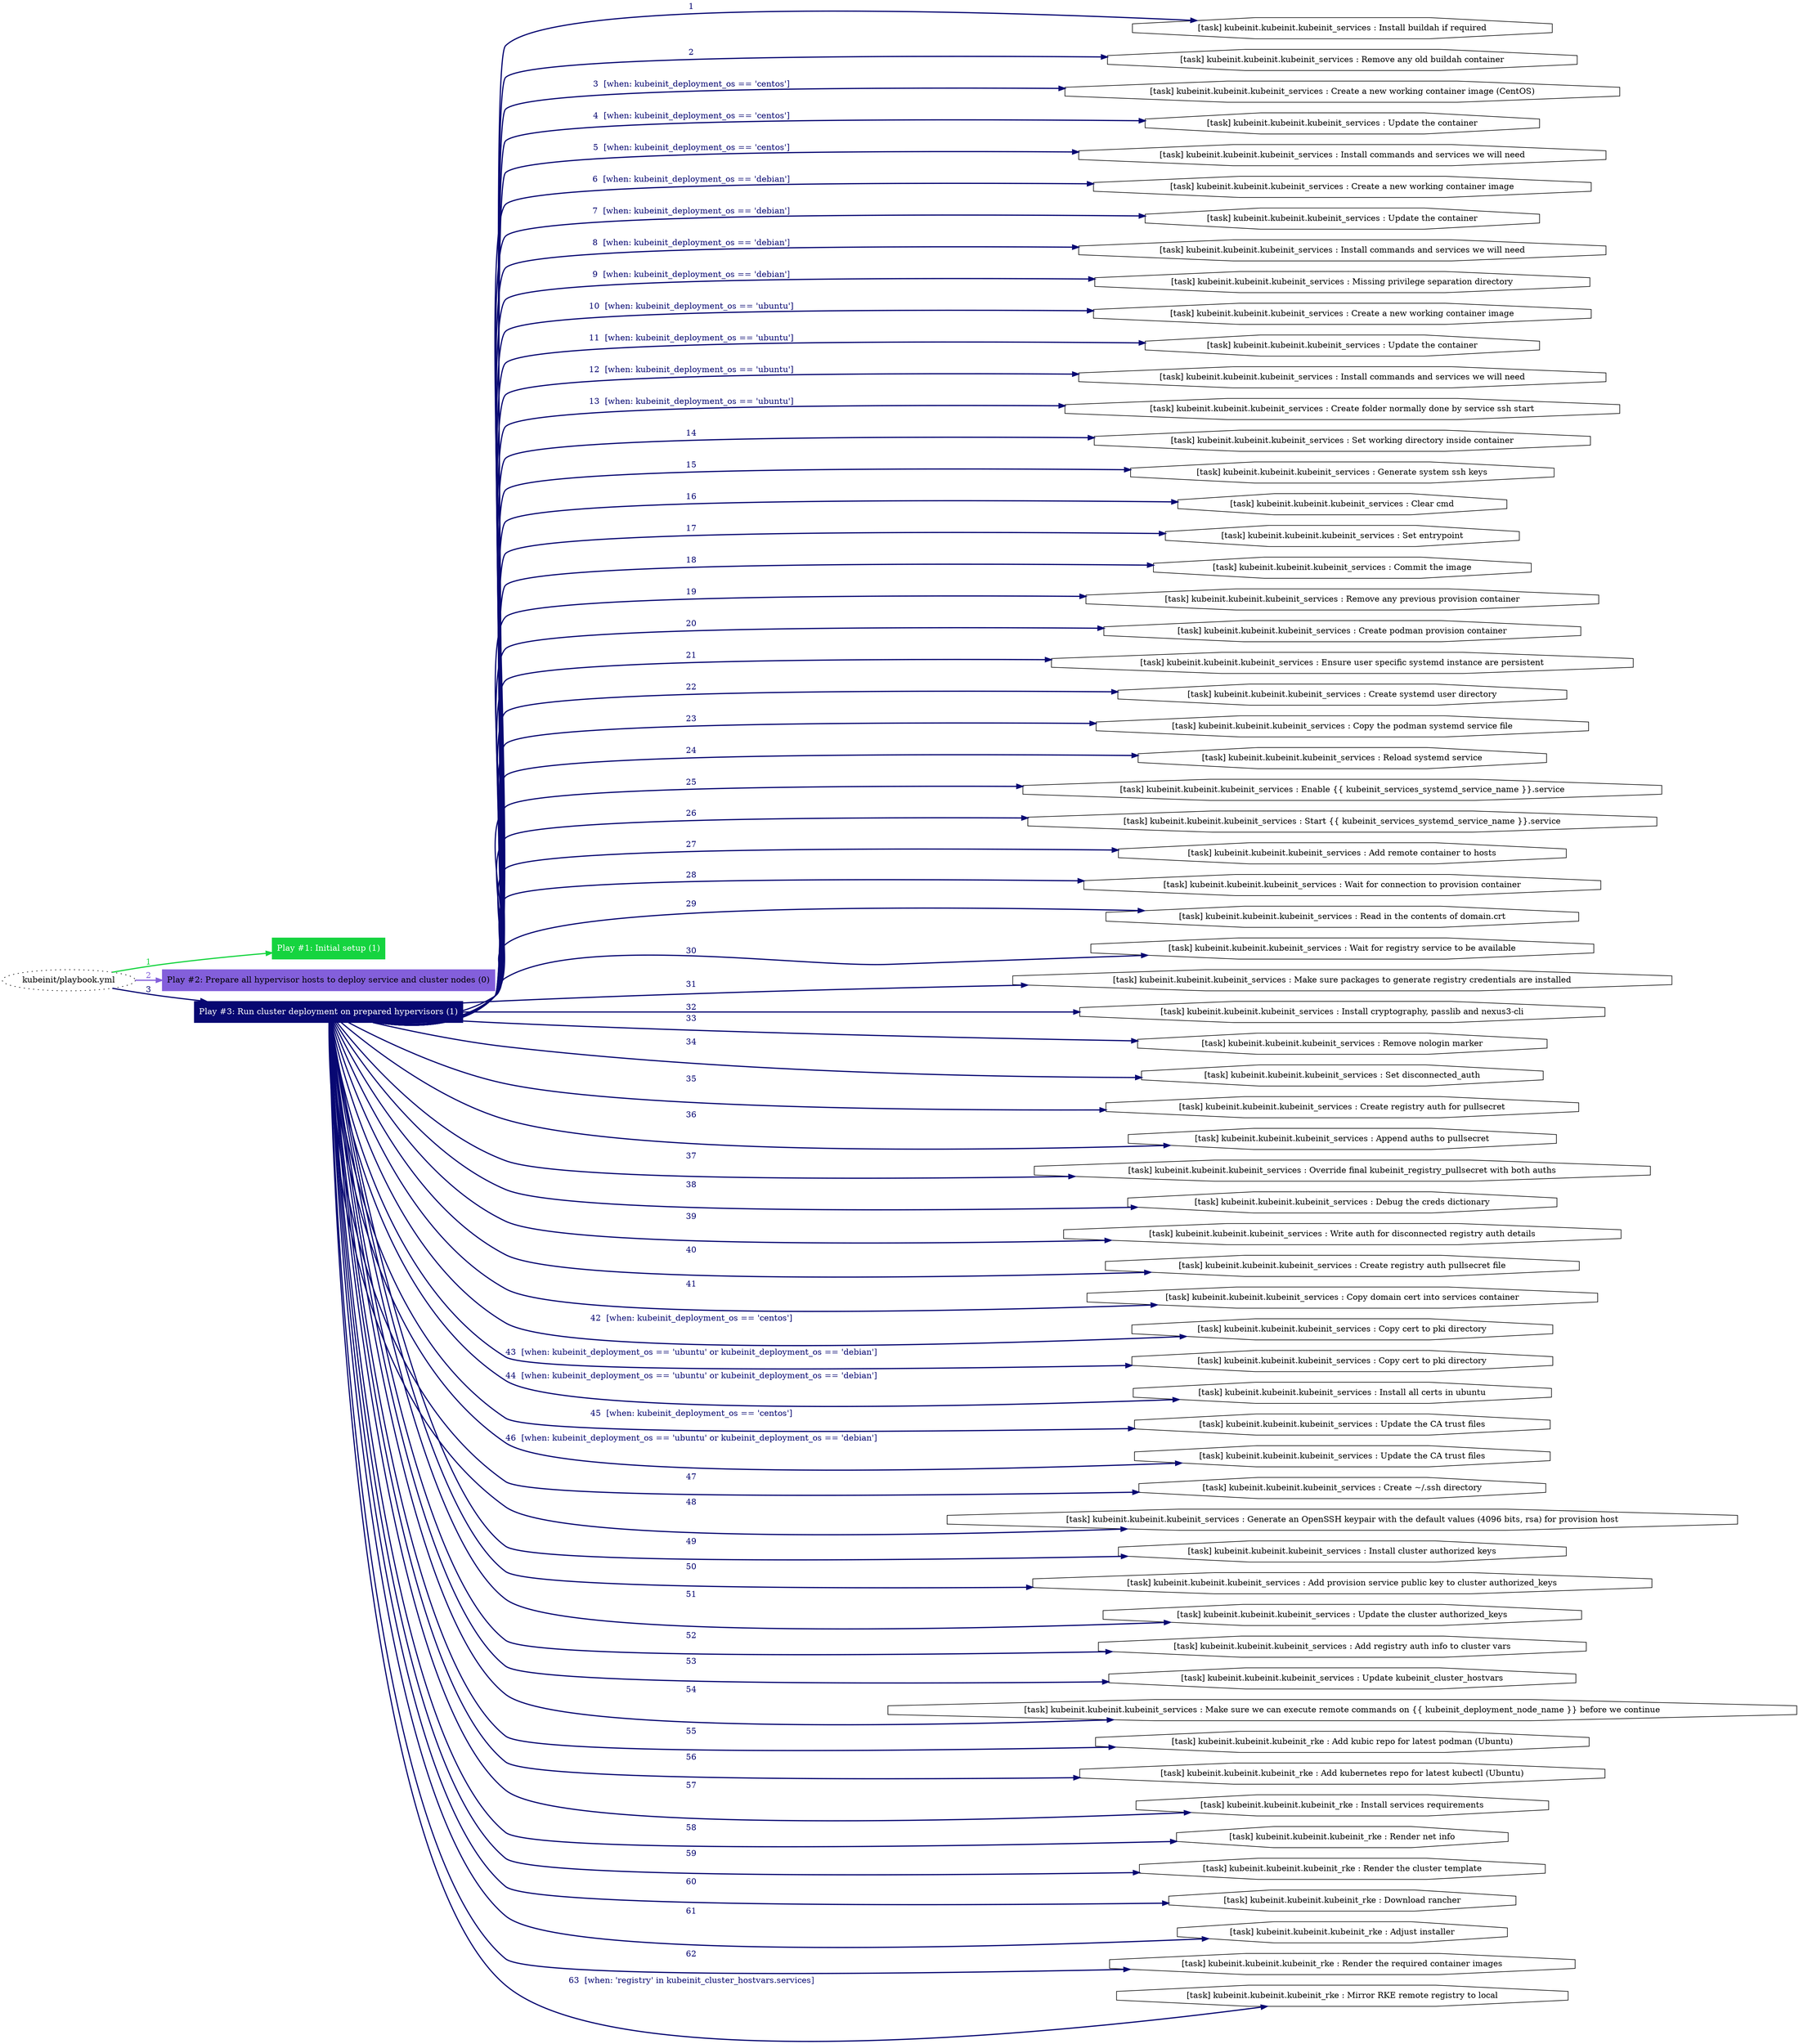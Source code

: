 digraph "kubeinit/playbook.yml "{
	graph [concentrate=true ordering=in rankdir=LR ratio=fill]
	edge [esep=5 sep=10]
	"kubeinit/playbook.yml" [id=root_node style=dotted]
	subgraph "Play #1: Initial setup (1) "{
		"Play #1: Initial setup (1)" [color="#15d43f" fontcolor="#ffffff" id="play_79447642-399a-4890-a75d-fa9304ae1648" shape=box style=filled tooltip=localhost]
		"kubeinit/playbook.yml" -> "Play #1: Initial setup (1)" [label=1 color="#15d43f" fontcolor="#15d43f" id="edge_146f8512-50c0-4b0a-b154-b2a50e8eebb8" style=bold]
	}
	subgraph "Play #2: Prepare all hypervisor hosts to deploy service and cluster nodes (0) "{
		"Play #2: Prepare all hypervisor hosts to deploy service and cluster nodes (0)" [color="#835fdb" fontcolor="#000000" id="play_38e63a24-681c-4ac7-9487-3fd1e7ae4162" shape=box style=filled tooltip=""]
		"kubeinit/playbook.yml" -> "Play #2: Prepare all hypervisor hosts to deploy service and cluster nodes (0)" [label=2 color="#835fdb" fontcolor="#835fdb" id="edge_a621c863-d208-483c-9e41-b33fc826e568" style=bold]
	}
	subgraph "Play #3: Run cluster deployment on prepared hypervisors (1) "{
		"Play #3: Run cluster deployment on prepared hypervisors (1)" [color="#080872" fontcolor="#ffffff" id="play_18d08351-f565-44dd-9667-a4487baf4664" shape=box style=filled tooltip=localhost]
		"kubeinit/playbook.yml" -> "Play #3: Run cluster deployment on prepared hypervisors (1)" [label=3 color="#080872" fontcolor="#080872" id="edge_c52a602b-ea20-4307-9ecf-0d368ea286c9" style=bold]
		"task_d0d44512-0e3a-4c52-90bf-ed56e44438d1" [label="[task] kubeinit.kubeinit.kubeinit_services : Install buildah if required" id="task_d0d44512-0e3a-4c52-90bf-ed56e44438d1" shape=octagon tooltip="[task] kubeinit.kubeinit.kubeinit_services : Install buildah if required"]
		"Play #3: Run cluster deployment on prepared hypervisors (1)" -> "task_d0d44512-0e3a-4c52-90bf-ed56e44438d1" [label=1 color="#080872" fontcolor="#080872" id="edge_d4bd2be1-1797-4c41-b604-0ce4b56a9592" style=bold]
		"task_df08fb8f-3a66-4be7-8230-14f56371b0ad" [label="[task] kubeinit.kubeinit.kubeinit_services : Remove any old buildah container" id="task_df08fb8f-3a66-4be7-8230-14f56371b0ad" shape=octagon tooltip="[task] kubeinit.kubeinit.kubeinit_services : Remove any old buildah container"]
		"Play #3: Run cluster deployment on prepared hypervisors (1)" -> "task_df08fb8f-3a66-4be7-8230-14f56371b0ad" [label=2 color="#080872" fontcolor="#080872" id="edge_b5bb0fe3-2352-4985-9fa5-b215f39df779" style=bold]
		"task_ebf6beac-78da-4a51-b25b-d3ab77896ba4" [label="[task] kubeinit.kubeinit.kubeinit_services : Create a new working container image (CentOS)" id="task_ebf6beac-78da-4a51-b25b-d3ab77896ba4" shape=octagon tooltip="[task] kubeinit.kubeinit.kubeinit_services : Create a new working container image (CentOS)"]
		"Play #3: Run cluster deployment on prepared hypervisors (1)" -> "task_ebf6beac-78da-4a51-b25b-d3ab77896ba4" [label="3  [when: kubeinit_deployment_os == 'centos']" color="#080872" fontcolor="#080872" id="edge_f3c161ac-45e3-4955-a336-84e4fa6039c1" style=bold]
		"task_b8d2e1a5-73c0-46aa-bcf9-0293ec076a56" [label="[task] kubeinit.kubeinit.kubeinit_services : Update the container" id="task_b8d2e1a5-73c0-46aa-bcf9-0293ec076a56" shape=octagon tooltip="[task] kubeinit.kubeinit.kubeinit_services : Update the container"]
		"Play #3: Run cluster deployment on prepared hypervisors (1)" -> "task_b8d2e1a5-73c0-46aa-bcf9-0293ec076a56" [label="4  [when: kubeinit_deployment_os == 'centos']" color="#080872" fontcolor="#080872" id="edge_d7b7d9bb-7b35-476a-915a-c7c5ba56c198" style=bold]
		"task_dc0793bf-62e1-4aa0-95c1-8872f45e8756" [label="[task] kubeinit.kubeinit.kubeinit_services : Install commands and services we will need" id="task_dc0793bf-62e1-4aa0-95c1-8872f45e8756" shape=octagon tooltip="[task] kubeinit.kubeinit.kubeinit_services : Install commands and services we will need"]
		"Play #3: Run cluster deployment on prepared hypervisors (1)" -> "task_dc0793bf-62e1-4aa0-95c1-8872f45e8756" [label="5  [when: kubeinit_deployment_os == 'centos']" color="#080872" fontcolor="#080872" id="edge_3e725178-1502-41e4-88ce-81df0d7dc012" style=bold]
		"task_47c4632e-62e7-4727-825f-d2190bfa4957" [label="[task] kubeinit.kubeinit.kubeinit_services : Create a new working container image" id="task_47c4632e-62e7-4727-825f-d2190bfa4957" shape=octagon tooltip="[task] kubeinit.kubeinit.kubeinit_services : Create a new working container image"]
		"Play #3: Run cluster deployment on prepared hypervisors (1)" -> "task_47c4632e-62e7-4727-825f-d2190bfa4957" [label="6  [when: kubeinit_deployment_os == 'debian']" color="#080872" fontcolor="#080872" id="edge_c3580d8e-a5df-4883-b98a-8560b483235a" style=bold]
		"task_d0507ed5-09b1-48b9-ad1e-9570669c4fe1" [label="[task] kubeinit.kubeinit.kubeinit_services : Update the container" id="task_d0507ed5-09b1-48b9-ad1e-9570669c4fe1" shape=octagon tooltip="[task] kubeinit.kubeinit.kubeinit_services : Update the container"]
		"Play #3: Run cluster deployment on prepared hypervisors (1)" -> "task_d0507ed5-09b1-48b9-ad1e-9570669c4fe1" [label="7  [when: kubeinit_deployment_os == 'debian']" color="#080872" fontcolor="#080872" id="edge_91664dcb-b7a9-46e0-8eda-7890e79110e1" style=bold]
		"task_37db564c-5beb-4bfa-9abc-77e4d07eb637" [label="[task] kubeinit.kubeinit.kubeinit_services : Install commands and services we will need" id="task_37db564c-5beb-4bfa-9abc-77e4d07eb637" shape=octagon tooltip="[task] kubeinit.kubeinit.kubeinit_services : Install commands and services we will need"]
		"Play #3: Run cluster deployment on prepared hypervisors (1)" -> "task_37db564c-5beb-4bfa-9abc-77e4d07eb637" [label="8  [when: kubeinit_deployment_os == 'debian']" color="#080872" fontcolor="#080872" id="edge_cd961cf0-69cc-40d6-a12e-9b32050f81ed" style=bold]
		"task_68fb7888-6adb-4aff-b30b-15861834da07" [label="[task] kubeinit.kubeinit.kubeinit_services : Missing privilege separation directory" id="task_68fb7888-6adb-4aff-b30b-15861834da07" shape=octagon tooltip="[task] kubeinit.kubeinit.kubeinit_services : Missing privilege separation directory"]
		"Play #3: Run cluster deployment on prepared hypervisors (1)" -> "task_68fb7888-6adb-4aff-b30b-15861834da07" [label="9  [when: kubeinit_deployment_os == 'debian']" color="#080872" fontcolor="#080872" id="edge_68215df9-5812-44a9-92e6-7c6dd4508568" style=bold]
		"task_90fe03a6-4f45-426a-9939-ee63299e88de" [label="[task] kubeinit.kubeinit.kubeinit_services : Create a new working container image" id="task_90fe03a6-4f45-426a-9939-ee63299e88de" shape=octagon tooltip="[task] kubeinit.kubeinit.kubeinit_services : Create a new working container image"]
		"Play #3: Run cluster deployment on prepared hypervisors (1)" -> "task_90fe03a6-4f45-426a-9939-ee63299e88de" [label="10  [when: kubeinit_deployment_os == 'ubuntu']" color="#080872" fontcolor="#080872" id="edge_c5150d32-0325-4bc5-a311-c5f956e94bd0" style=bold]
		"task_d57a261a-b38f-4854-9d88-889d72f73812" [label="[task] kubeinit.kubeinit.kubeinit_services : Update the container" id="task_d57a261a-b38f-4854-9d88-889d72f73812" shape=octagon tooltip="[task] kubeinit.kubeinit.kubeinit_services : Update the container"]
		"Play #3: Run cluster deployment on prepared hypervisors (1)" -> "task_d57a261a-b38f-4854-9d88-889d72f73812" [label="11  [when: kubeinit_deployment_os == 'ubuntu']" color="#080872" fontcolor="#080872" id="edge_14b702fb-3aed-4123-b6f8-b4849987e085" style=bold]
		"task_df23e822-39ca-4843-b898-a2fc2caeea9d" [label="[task] kubeinit.kubeinit.kubeinit_services : Install commands and services we will need" id="task_df23e822-39ca-4843-b898-a2fc2caeea9d" shape=octagon tooltip="[task] kubeinit.kubeinit.kubeinit_services : Install commands and services we will need"]
		"Play #3: Run cluster deployment on prepared hypervisors (1)" -> "task_df23e822-39ca-4843-b898-a2fc2caeea9d" [label="12  [when: kubeinit_deployment_os == 'ubuntu']" color="#080872" fontcolor="#080872" id="edge_8a96b9f0-224e-4f29-b1ca-038cfc8283ad" style=bold]
		"task_e0a71f8d-aae3-433e-8e4d-27899687533a" [label="[task] kubeinit.kubeinit.kubeinit_services : Create folder normally done by service ssh start" id="task_e0a71f8d-aae3-433e-8e4d-27899687533a" shape=octagon tooltip="[task] kubeinit.kubeinit.kubeinit_services : Create folder normally done by service ssh start"]
		"Play #3: Run cluster deployment on prepared hypervisors (1)" -> "task_e0a71f8d-aae3-433e-8e4d-27899687533a" [label="13  [when: kubeinit_deployment_os == 'ubuntu']" color="#080872" fontcolor="#080872" id="edge_ee61c759-a041-47cf-8420-8e7d673b0fd5" style=bold]
		"task_291a33be-becb-4cdc-b3ac-b1c4e0f99e92" [label="[task] kubeinit.kubeinit.kubeinit_services : Set working directory inside container" id="task_291a33be-becb-4cdc-b3ac-b1c4e0f99e92" shape=octagon tooltip="[task] kubeinit.kubeinit.kubeinit_services : Set working directory inside container"]
		"Play #3: Run cluster deployment on prepared hypervisors (1)" -> "task_291a33be-becb-4cdc-b3ac-b1c4e0f99e92" [label=14 color="#080872" fontcolor="#080872" id="edge_c17b7aa9-cb9c-48d9-a462-b9c1d1158dcd" style=bold]
		"task_ea620f9c-7fca-48be-9f1f-b60d798feebc" [label="[task] kubeinit.kubeinit.kubeinit_services : Generate system ssh keys" id="task_ea620f9c-7fca-48be-9f1f-b60d798feebc" shape=octagon tooltip="[task] kubeinit.kubeinit.kubeinit_services : Generate system ssh keys"]
		"Play #3: Run cluster deployment on prepared hypervisors (1)" -> "task_ea620f9c-7fca-48be-9f1f-b60d798feebc" [label=15 color="#080872" fontcolor="#080872" id="edge_660361ee-d909-41b5-8c25-9c7613fb94bd" style=bold]
		"task_66ec49f1-58c5-4644-ad5c-b019167cdc80" [label="[task] kubeinit.kubeinit.kubeinit_services : Clear cmd" id="task_66ec49f1-58c5-4644-ad5c-b019167cdc80" shape=octagon tooltip="[task] kubeinit.kubeinit.kubeinit_services : Clear cmd"]
		"Play #3: Run cluster deployment on prepared hypervisors (1)" -> "task_66ec49f1-58c5-4644-ad5c-b019167cdc80" [label=16 color="#080872" fontcolor="#080872" id="edge_095a5c16-8533-41b5-b0e0-8085e90159cf" style=bold]
		"task_06e61ed8-6803-4408-8269-5a904f988ecc" [label="[task] kubeinit.kubeinit.kubeinit_services : Set entrypoint" id="task_06e61ed8-6803-4408-8269-5a904f988ecc" shape=octagon tooltip="[task] kubeinit.kubeinit.kubeinit_services : Set entrypoint"]
		"Play #3: Run cluster deployment on prepared hypervisors (1)" -> "task_06e61ed8-6803-4408-8269-5a904f988ecc" [label=17 color="#080872" fontcolor="#080872" id="edge_8a212614-b810-4190-b6f4-be5746e6cefd" style=bold]
		"task_eec02374-7169-433c-b572-e31589686de5" [label="[task] kubeinit.kubeinit.kubeinit_services : Commit the image" id="task_eec02374-7169-433c-b572-e31589686de5" shape=octagon tooltip="[task] kubeinit.kubeinit.kubeinit_services : Commit the image"]
		"Play #3: Run cluster deployment on prepared hypervisors (1)" -> "task_eec02374-7169-433c-b572-e31589686de5" [label=18 color="#080872" fontcolor="#080872" id="edge_98bb1ce8-f6f2-4d66-ad61-240bd60e3f2c" style=bold]
		"task_0580e149-fe00-4861-97af-fd2f473cee0c" [label="[task] kubeinit.kubeinit.kubeinit_services : Remove any previous provision container" id="task_0580e149-fe00-4861-97af-fd2f473cee0c" shape=octagon tooltip="[task] kubeinit.kubeinit.kubeinit_services : Remove any previous provision container"]
		"Play #3: Run cluster deployment on prepared hypervisors (1)" -> "task_0580e149-fe00-4861-97af-fd2f473cee0c" [label=19 color="#080872" fontcolor="#080872" id="edge_4d8cdd5d-1037-472d-a657-6781300ffeb9" style=bold]
		"task_d9811672-4bc6-45e9-8e0a-16a728085fae" [label="[task] kubeinit.kubeinit.kubeinit_services : Create podman provision container" id="task_d9811672-4bc6-45e9-8e0a-16a728085fae" shape=octagon tooltip="[task] kubeinit.kubeinit.kubeinit_services : Create podman provision container"]
		"Play #3: Run cluster deployment on prepared hypervisors (1)" -> "task_d9811672-4bc6-45e9-8e0a-16a728085fae" [label=20 color="#080872" fontcolor="#080872" id="edge_be8ad3d8-ed30-41dd-a701-c44468164366" style=bold]
		"task_36aa4f09-9ec0-47ba-aab4-e025c7b89253" [label="[task] kubeinit.kubeinit.kubeinit_services : Ensure user specific systemd instance are persistent" id="task_36aa4f09-9ec0-47ba-aab4-e025c7b89253" shape=octagon tooltip="[task] kubeinit.kubeinit.kubeinit_services : Ensure user specific systemd instance are persistent"]
		"Play #3: Run cluster deployment on prepared hypervisors (1)" -> "task_36aa4f09-9ec0-47ba-aab4-e025c7b89253" [label=21 color="#080872" fontcolor="#080872" id="edge_a80def11-2728-4a38-8734-493a691b7193" style=bold]
		"task_a28c9914-5f30-41fb-a9b4-c2ddf06edd74" [label="[task] kubeinit.kubeinit.kubeinit_services : Create systemd user directory" id="task_a28c9914-5f30-41fb-a9b4-c2ddf06edd74" shape=octagon tooltip="[task] kubeinit.kubeinit.kubeinit_services : Create systemd user directory"]
		"Play #3: Run cluster deployment on prepared hypervisors (1)" -> "task_a28c9914-5f30-41fb-a9b4-c2ddf06edd74" [label=22 color="#080872" fontcolor="#080872" id="edge_a64c15f6-022a-4944-823f-cb81c4ae20a4" style=bold]
		"task_d679fff5-9bc3-4620-8a76-f0e24f0c2ae4" [label="[task] kubeinit.kubeinit.kubeinit_services : Copy the podman systemd service file" id="task_d679fff5-9bc3-4620-8a76-f0e24f0c2ae4" shape=octagon tooltip="[task] kubeinit.kubeinit.kubeinit_services : Copy the podman systemd service file"]
		"Play #3: Run cluster deployment on prepared hypervisors (1)" -> "task_d679fff5-9bc3-4620-8a76-f0e24f0c2ae4" [label=23 color="#080872" fontcolor="#080872" id="edge_c23d4227-6bf8-4c75-aff1-b31271856bb5" style=bold]
		"task_163f6e72-e5a3-4408-b898-610cccc35030" [label="[task] kubeinit.kubeinit.kubeinit_services : Reload systemd service" id="task_163f6e72-e5a3-4408-b898-610cccc35030" shape=octagon tooltip="[task] kubeinit.kubeinit.kubeinit_services : Reload systemd service"]
		"Play #3: Run cluster deployment on prepared hypervisors (1)" -> "task_163f6e72-e5a3-4408-b898-610cccc35030" [label=24 color="#080872" fontcolor="#080872" id="edge_18539b9c-0a37-4180-8a0f-619d31a7244d" style=bold]
		"task_f0166712-1385-4121-b574-659c9a54b78f" [label="[task] kubeinit.kubeinit.kubeinit_services : Enable {{ kubeinit_services_systemd_service_name }}.service" id="task_f0166712-1385-4121-b574-659c9a54b78f" shape=octagon tooltip="[task] kubeinit.kubeinit.kubeinit_services : Enable {{ kubeinit_services_systemd_service_name }}.service"]
		"Play #3: Run cluster deployment on prepared hypervisors (1)" -> "task_f0166712-1385-4121-b574-659c9a54b78f" [label=25 color="#080872" fontcolor="#080872" id="edge_514120d8-6786-43f2-aba8-062ee779c64c" style=bold]
		"task_b74652d7-156c-493e-876a-6615fe02fef6" [label="[task] kubeinit.kubeinit.kubeinit_services : Start {{ kubeinit_services_systemd_service_name }}.service" id="task_b74652d7-156c-493e-876a-6615fe02fef6" shape=octagon tooltip="[task] kubeinit.kubeinit.kubeinit_services : Start {{ kubeinit_services_systemd_service_name }}.service"]
		"Play #3: Run cluster deployment on prepared hypervisors (1)" -> "task_b74652d7-156c-493e-876a-6615fe02fef6" [label=26 color="#080872" fontcolor="#080872" id="edge_c0f13014-fa50-4f42-9897-b6e015c50a6e" style=bold]
		"task_80b8d3a3-daa9-4bb1-846a-8db91c7fbcd0" [label="[task] kubeinit.kubeinit.kubeinit_services : Add remote container to hosts" id="task_80b8d3a3-daa9-4bb1-846a-8db91c7fbcd0" shape=octagon tooltip="[task] kubeinit.kubeinit.kubeinit_services : Add remote container to hosts"]
		"Play #3: Run cluster deployment on prepared hypervisors (1)" -> "task_80b8d3a3-daa9-4bb1-846a-8db91c7fbcd0" [label=27 color="#080872" fontcolor="#080872" id="edge_16606c2c-70af-44a7-bba6-3609f1de7c8a" style=bold]
		"task_a0693eb2-788b-4386-b815-105f98754262" [label="[task] kubeinit.kubeinit.kubeinit_services : Wait for connection to provision container" id="task_a0693eb2-788b-4386-b815-105f98754262" shape=octagon tooltip="[task] kubeinit.kubeinit.kubeinit_services : Wait for connection to provision container"]
		"Play #3: Run cluster deployment on prepared hypervisors (1)" -> "task_a0693eb2-788b-4386-b815-105f98754262" [label=28 color="#080872" fontcolor="#080872" id="edge_23aebf8d-3559-4528-b75c-c9d6e97d86a4" style=bold]
		"task_a798ccce-ae60-40ba-8a8b-70dfddde2655" [label="[task] kubeinit.kubeinit.kubeinit_services : Read in the contents of domain.crt" id="task_a798ccce-ae60-40ba-8a8b-70dfddde2655" shape=octagon tooltip="[task] kubeinit.kubeinit.kubeinit_services : Read in the contents of domain.crt"]
		"Play #3: Run cluster deployment on prepared hypervisors (1)" -> "task_a798ccce-ae60-40ba-8a8b-70dfddde2655" [label=29 color="#080872" fontcolor="#080872" id="edge_666fcc4e-e064-4d10-b1ff-903230f1667b" style=bold]
		"task_eff8f6e6-9b8b-4529-8404-8efcccd65bef" [label="[task] kubeinit.kubeinit.kubeinit_services : Wait for registry service to be available" id="task_eff8f6e6-9b8b-4529-8404-8efcccd65bef" shape=octagon tooltip="[task] kubeinit.kubeinit.kubeinit_services : Wait for registry service to be available"]
		"Play #3: Run cluster deployment on prepared hypervisors (1)" -> "task_eff8f6e6-9b8b-4529-8404-8efcccd65bef" [label=30 color="#080872" fontcolor="#080872" id="edge_891753c9-2faa-4829-a2e3-1c6a5dfc6e5c" style=bold]
		"task_d76dbb7f-19ef-4e1e-a503-c4fdd78fe91c" [label="[task] kubeinit.kubeinit.kubeinit_services : Make sure packages to generate registry credentials are installed" id="task_d76dbb7f-19ef-4e1e-a503-c4fdd78fe91c" shape=octagon tooltip="[task] kubeinit.kubeinit.kubeinit_services : Make sure packages to generate registry credentials are installed"]
		"Play #3: Run cluster deployment on prepared hypervisors (1)" -> "task_d76dbb7f-19ef-4e1e-a503-c4fdd78fe91c" [label=31 color="#080872" fontcolor="#080872" id="edge_9747e5ee-a48e-4ffd-9434-fed1b4620367" style=bold]
		"task_f333ef24-24d5-47d7-b3a6-4eaee0ffcfce" [label="[task] kubeinit.kubeinit.kubeinit_services : Install cryptography, passlib and nexus3-cli" id="task_f333ef24-24d5-47d7-b3a6-4eaee0ffcfce" shape=octagon tooltip="[task] kubeinit.kubeinit.kubeinit_services : Install cryptography, passlib and nexus3-cli"]
		"Play #3: Run cluster deployment on prepared hypervisors (1)" -> "task_f333ef24-24d5-47d7-b3a6-4eaee0ffcfce" [label=32 color="#080872" fontcolor="#080872" id="edge_1d4c061d-77d2-499d-b4fd-001eb4ea63a5" style=bold]
		"task_f08db2e3-ffcf-40af-a4a8-c5196287e994" [label="[task] kubeinit.kubeinit.kubeinit_services : Remove nologin marker" id="task_f08db2e3-ffcf-40af-a4a8-c5196287e994" shape=octagon tooltip="[task] kubeinit.kubeinit.kubeinit_services : Remove nologin marker"]
		"Play #3: Run cluster deployment on prepared hypervisors (1)" -> "task_f08db2e3-ffcf-40af-a4a8-c5196287e994" [label=33 color="#080872" fontcolor="#080872" id="edge_68016244-48f9-4eed-aa3e-7d4269e34894" style=bold]
		"task_a87edea8-7ce5-4fe9-aefe-9bda1b90ebb3" [label="[task] kubeinit.kubeinit.kubeinit_services : Set disconnected_auth" id="task_a87edea8-7ce5-4fe9-aefe-9bda1b90ebb3" shape=octagon tooltip="[task] kubeinit.kubeinit.kubeinit_services : Set disconnected_auth"]
		"Play #3: Run cluster deployment on prepared hypervisors (1)" -> "task_a87edea8-7ce5-4fe9-aefe-9bda1b90ebb3" [label=34 color="#080872" fontcolor="#080872" id="edge_344ab54a-7648-4bf7-81bf-bde042c03618" style=bold]
		"task_549e65da-38ec-4465-b212-75158f3a50d9" [label="[task] kubeinit.kubeinit.kubeinit_services : Create registry auth for pullsecret" id="task_549e65da-38ec-4465-b212-75158f3a50d9" shape=octagon tooltip="[task] kubeinit.kubeinit.kubeinit_services : Create registry auth for pullsecret"]
		"Play #3: Run cluster deployment on prepared hypervisors (1)" -> "task_549e65da-38ec-4465-b212-75158f3a50d9" [label=35 color="#080872" fontcolor="#080872" id="edge_f322a504-62b4-4d77-ac8a-22b710e77125" style=bold]
		"task_1f999da3-69df-488c-836f-03adcdd4478f" [label="[task] kubeinit.kubeinit.kubeinit_services : Append auths to pullsecret" id="task_1f999da3-69df-488c-836f-03adcdd4478f" shape=octagon tooltip="[task] kubeinit.kubeinit.kubeinit_services : Append auths to pullsecret"]
		"Play #3: Run cluster deployment on prepared hypervisors (1)" -> "task_1f999da3-69df-488c-836f-03adcdd4478f" [label=36 color="#080872" fontcolor="#080872" id="edge_08a51d37-7f73-449e-b661-b476b497bd38" style=bold]
		"task_d835e03c-8064-4bbb-bebb-6afce3d0c1eb" [label="[task] kubeinit.kubeinit.kubeinit_services : Override final kubeinit_registry_pullsecret with both auths" id="task_d835e03c-8064-4bbb-bebb-6afce3d0c1eb" shape=octagon tooltip="[task] kubeinit.kubeinit.kubeinit_services : Override final kubeinit_registry_pullsecret with both auths"]
		"Play #3: Run cluster deployment on prepared hypervisors (1)" -> "task_d835e03c-8064-4bbb-bebb-6afce3d0c1eb" [label=37 color="#080872" fontcolor="#080872" id="edge_d7f1b2d6-734d-45de-8ed5-d79ac27621c9" style=bold]
		"task_8ace0c2d-e951-488c-85f3-1e1b4d0d81ed" [label="[task] kubeinit.kubeinit.kubeinit_services : Debug the creds dictionary" id="task_8ace0c2d-e951-488c-85f3-1e1b4d0d81ed" shape=octagon tooltip="[task] kubeinit.kubeinit.kubeinit_services : Debug the creds dictionary"]
		"Play #3: Run cluster deployment on prepared hypervisors (1)" -> "task_8ace0c2d-e951-488c-85f3-1e1b4d0d81ed" [label=38 color="#080872" fontcolor="#080872" id="edge_633b3e8c-0b03-4b2c-9cab-c55ad9a51827" style=bold]
		"task_0c589321-e058-4cfa-a016-1d81127ca4a9" [label="[task] kubeinit.kubeinit.kubeinit_services : Write auth for disconnected registry auth details" id="task_0c589321-e058-4cfa-a016-1d81127ca4a9" shape=octagon tooltip="[task] kubeinit.kubeinit.kubeinit_services : Write auth for disconnected registry auth details"]
		"Play #3: Run cluster deployment on prepared hypervisors (1)" -> "task_0c589321-e058-4cfa-a016-1d81127ca4a9" [label=39 color="#080872" fontcolor="#080872" id="edge_5bf82bd8-7512-44dc-9f55-24fd7028cf61" style=bold]
		"task_42514133-af0e-4b12-87d2-657599129b16" [label="[task] kubeinit.kubeinit.kubeinit_services : Create registry auth pullsecret file" id="task_42514133-af0e-4b12-87d2-657599129b16" shape=octagon tooltip="[task] kubeinit.kubeinit.kubeinit_services : Create registry auth pullsecret file"]
		"Play #3: Run cluster deployment on prepared hypervisors (1)" -> "task_42514133-af0e-4b12-87d2-657599129b16" [label=40 color="#080872" fontcolor="#080872" id="edge_bbb047cb-b9a5-4286-aec8-57c51768570d" style=bold]
		"task_5abe296f-e654-48b3-8538-345b2b728729" [label="[task] kubeinit.kubeinit.kubeinit_services : Copy domain cert into services container" id="task_5abe296f-e654-48b3-8538-345b2b728729" shape=octagon tooltip="[task] kubeinit.kubeinit.kubeinit_services : Copy domain cert into services container"]
		"Play #3: Run cluster deployment on prepared hypervisors (1)" -> "task_5abe296f-e654-48b3-8538-345b2b728729" [label=41 color="#080872" fontcolor="#080872" id="edge_8cd38dcf-803c-4bbf-be64-a73bf220e7f8" style=bold]
		"task_5d44183c-b955-4e46-ac4a-9eb9fcad0462" [label="[task] kubeinit.kubeinit.kubeinit_services : Copy cert to pki directory" id="task_5d44183c-b955-4e46-ac4a-9eb9fcad0462" shape=octagon tooltip="[task] kubeinit.kubeinit.kubeinit_services : Copy cert to pki directory"]
		"Play #3: Run cluster deployment on prepared hypervisors (1)" -> "task_5d44183c-b955-4e46-ac4a-9eb9fcad0462" [label="42  [when: kubeinit_deployment_os == 'centos']" color="#080872" fontcolor="#080872" id="edge_d76f5329-1873-46cf-8efd-65c6ffb4c006" style=bold]
		"task_a14523e3-eb94-4c60-a71b-3c37efa6909d" [label="[task] kubeinit.kubeinit.kubeinit_services : Copy cert to pki directory" id="task_a14523e3-eb94-4c60-a71b-3c37efa6909d" shape=octagon tooltip="[task] kubeinit.kubeinit.kubeinit_services : Copy cert to pki directory"]
		"Play #3: Run cluster deployment on prepared hypervisors (1)" -> "task_a14523e3-eb94-4c60-a71b-3c37efa6909d" [label="43  [when: kubeinit_deployment_os == 'ubuntu' or kubeinit_deployment_os == 'debian']" color="#080872" fontcolor="#080872" id="edge_d8f4c944-91a6-4adc-a50d-4dada4fee429" style=bold]
		"task_d6374884-d680-431a-9ac5-3e13828c11dc" [label="[task] kubeinit.kubeinit.kubeinit_services : Install all certs in ubuntu" id="task_d6374884-d680-431a-9ac5-3e13828c11dc" shape=octagon tooltip="[task] kubeinit.kubeinit.kubeinit_services : Install all certs in ubuntu"]
		"Play #3: Run cluster deployment on prepared hypervisors (1)" -> "task_d6374884-d680-431a-9ac5-3e13828c11dc" [label="44  [when: kubeinit_deployment_os == 'ubuntu' or kubeinit_deployment_os == 'debian']" color="#080872" fontcolor="#080872" id="edge_deb3f3e3-b152-4052-8673-3b5d564b818d" style=bold]
		"task_7bd0318d-abe1-4d1a-adce-5a6f9fb35e28" [label="[task] kubeinit.kubeinit.kubeinit_services : Update the CA trust files" id="task_7bd0318d-abe1-4d1a-adce-5a6f9fb35e28" shape=octagon tooltip="[task] kubeinit.kubeinit.kubeinit_services : Update the CA trust files"]
		"Play #3: Run cluster deployment on prepared hypervisors (1)" -> "task_7bd0318d-abe1-4d1a-adce-5a6f9fb35e28" [label="45  [when: kubeinit_deployment_os == 'centos']" color="#080872" fontcolor="#080872" id="edge_53c2ea2f-de71-4d8b-8201-d069aaf55e13" style=bold]
		"task_7cc5a00f-d1d2-48ba-a5ae-a5aa2737bf58" [label="[task] kubeinit.kubeinit.kubeinit_services : Update the CA trust files" id="task_7cc5a00f-d1d2-48ba-a5ae-a5aa2737bf58" shape=octagon tooltip="[task] kubeinit.kubeinit.kubeinit_services : Update the CA trust files"]
		"Play #3: Run cluster deployment on prepared hypervisors (1)" -> "task_7cc5a00f-d1d2-48ba-a5ae-a5aa2737bf58" [label="46  [when: kubeinit_deployment_os == 'ubuntu' or kubeinit_deployment_os == 'debian']" color="#080872" fontcolor="#080872" id="edge_eafdf230-36c2-43f1-a825-8f70d937be6d" style=bold]
		"task_31bf6e5a-6dcc-47fb-be09-67ddedadca45" [label="[task] kubeinit.kubeinit.kubeinit_services : Create ~/.ssh directory" id="task_31bf6e5a-6dcc-47fb-be09-67ddedadca45" shape=octagon tooltip="[task] kubeinit.kubeinit.kubeinit_services : Create ~/.ssh directory"]
		"Play #3: Run cluster deployment on prepared hypervisors (1)" -> "task_31bf6e5a-6dcc-47fb-be09-67ddedadca45" [label=47 color="#080872" fontcolor="#080872" id="edge_9834bf2a-d521-4738-b730-3185d179beee" style=bold]
		"task_d465fa9f-2895-4ca8-8428-9b6a547942ee" [label="[task] kubeinit.kubeinit.kubeinit_services : Generate an OpenSSH keypair with the default values (4096 bits, rsa) for provision host" id="task_d465fa9f-2895-4ca8-8428-9b6a547942ee" shape=octagon tooltip="[task] kubeinit.kubeinit.kubeinit_services : Generate an OpenSSH keypair with the default values (4096 bits, rsa) for provision host"]
		"Play #3: Run cluster deployment on prepared hypervisors (1)" -> "task_d465fa9f-2895-4ca8-8428-9b6a547942ee" [label=48 color="#080872" fontcolor="#080872" id="edge_be0af680-e624-49ea-8976-619278910aa3" style=bold]
		"task_718d6534-d9ce-4f97-bd96-4b3fe11d1000" [label="[task] kubeinit.kubeinit.kubeinit_services : Install cluster authorized keys" id="task_718d6534-d9ce-4f97-bd96-4b3fe11d1000" shape=octagon tooltip="[task] kubeinit.kubeinit.kubeinit_services : Install cluster authorized keys"]
		"Play #3: Run cluster deployment on prepared hypervisors (1)" -> "task_718d6534-d9ce-4f97-bd96-4b3fe11d1000" [label=49 color="#080872" fontcolor="#080872" id="edge_a0ae4c3c-3bb8-44f5-9b0f-134e53dfcc6f" style=bold]
		"task_492d403b-6b11-4c8e-9601-46f8324830c9" [label="[task] kubeinit.kubeinit.kubeinit_services : Add provision service public key to cluster authorized_keys" id="task_492d403b-6b11-4c8e-9601-46f8324830c9" shape=octagon tooltip="[task] kubeinit.kubeinit.kubeinit_services : Add provision service public key to cluster authorized_keys"]
		"Play #3: Run cluster deployment on prepared hypervisors (1)" -> "task_492d403b-6b11-4c8e-9601-46f8324830c9" [label=50 color="#080872" fontcolor="#080872" id="edge_fa1252c2-3a66-4edb-992e-0dfec473f4c4" style=bold]
		"task_8f0f56b8-28b9-4c54-b3ed-38ae3397367c" [label="[task] kubeinit.kubeinit.kubeinit_services : Update the cluster authorized_keys" id="task_8f0f56b8-28b9-4c54-b3ed-38ae3397367c" shape=octagon tooltip="[task] kubeinit.kubeinit.kubeinit_services : Update the cluster authorized_keys"]
		"Play #3: Run cluster deployment on prepared hypervisors (1)" -> "task_8f0f56b8-28b9-4c54-b3ed-38ae3397367c" [label=51 color="#080872" fontcolor="#080872" id="edge_80d874f2-be64-4a59-871c-e44b906b4056" style=bold]
		"task_4397bc15-5254-4276-884d-5aacc8f29484" [label="[task] kubeinit.kubeinit.kubeinit_services : Add registry auth info to cluster vars" id="task_4397bc15-5254-4276-884d-5aacc8f29484" shape=octagon tooltip="[task] kubeinit.kubeinit.kubeinit_services : Add registry auth info to cluster vars"]
		"Play #3: Run cluster deployment on prepared hypervisors (1)" -> "task_4397bc15-5254-4276-884d-5aacc8f29484" [label=52 color="#080872" fontcolor="#080872" id="edge_7a7f3765-f008-4078-8386-ef7498f0d2f5" style=bold]
		"task_aedbcabd-6d72-42c6-bdf5-45d38ae7417d" [label="[task] kubeinit.kubeinit.kubeinit_services : Update kubeinit_cluster_hostvars" id="task_aedbcabd-6d72-42c6-bdf5-45d38ae7417d" shape=octagon tooltip="[task] kubeinit.kubeinit.kubeinit_services : Update kubeinit_cluster_hostvars"]
		"Play #3: Run cluster deployment on prepared hypervisors (1)" -> "task_aedbcabd-6d72-42c6-bdf5-45d38ae7417d" [label=53 color="#080872" fontcolor="#080872" id="edge_0a91fb98-edbf-4a6b-b798-e2e4073042bd" style=bold]
		"task_9cb3198f-d032-4171-bce8-9c6303dbdae9" [label="[task] kubeinit.kubeinit.kubeinit_services : Make sure we can execute remote commands on {{ kubeinit_deployment_node_name }} before we continue" id="task_9cb3198f-d032-4171-bce8-9c6303dbdae9" shape=octagon tooltip="[task] kubeinit.kubeinit.kubeinit_services : Make sure we can execute remote commands on {{ kubeinit_deployment_node_name }} before we continue"]
		"Play #3: Run cluster deployment on prepared hypervisors (1)" -> "task_9cb3198f-d032-4171-bce8-9c6303dbdae9" [label=54 color="#080872" fontcolor="#080872" id="edge_8f0a4b2d-18c4-4892-ae39-61b854ee9c0d" style=bold]
		"task_0ff62b07-fab3-481a-8465-5e5c8f39adb4" [label="[task] kubeinit.kubeinit.kubeinit_rke : Add kubic repo for latest podman (Ubuntu)" id="task_0ff62b07-fab3-481a-8465-5e5c8f39adb4" shape=octagon tooltip="[task] kubeinit.kubeinit.kubeinit_rke : Add kubic repo for latest podman (Ubuntu)"]
		"Play #3: Run cluster deployment on prepared hypervisors (1)" -> "task_0ff62b07-fab3-481a-8465-5e5c8f39adb4" [label=55 color="#080872" fontcolor="#080872" id="edge_5621325b-3a89-4108-b7c9-37a349016036" style=bold]
		"task_b631aec4-5983-47e2-a8b0-97eee639f26c" [label="[task] kubeinit.kubeinit.kubeinit_rke : Add kubernetes repo for latest kubectl (Ubuntu)" id="task_b631aec4-5983-47e2-a8b0-97eee639f26c" shape=octagon tooltip="[task] kubeinit.kubeinit.kubeinit_rke : Add kubernetes repo for latest kubectl (Ubuntu)"]
		"Play #3: Run cluster deployment on prepared hypervisors (1)" -> "task_b631aec4-5983-47e2-a8b0-97eee639f26c" [label=56 color="#080872" fontcolor="#080872" id="edge_f03a1501-3d15-4de4-9ce1-6dc63fa095a8" style=bold]
		"task_ca12fb7e-9f93-467e-930f-8a2beba4febe" [label="[task] kubeinit.kubeinit.kubeinit_rke : Install services requirements" id="task_ca12fb7e-9f93-467e-930f-8a2beba4febe" shape=octagon tooltip="[task] kubeinit.kubeinit.kubeinit_rke : Install services requirements"]
		"Play #3: Run cluster deployment on prepared hypervisors (1)" -> "task_ca12fb7e-9f93-467e-930f-8a2beba4febe" [label=57 color="#080872" fontcolor="#080872" id="edge_481451fa-9c3e-4cbb-8bba-c94b61cea917" style=bold]
		"task_4a6ffb9c-d3bc-4f6f-8354-1ba5a06b62f1" [label="[task] kubeinit.kubeinit.kubeinit_rke : Render net info" id="task_4a6ffb9c-d3bc-4f6f-8354-1ba5a06b62f1" shape=octagon tooltip="[task] kubeinit.kubeinit.kubeinit_rke : Render net info"]
		"Play #3: Run cluster deployment on prepared hypervisors (1)" -> "task_4a6ffb9c-d3bc-4f6f-8354-1ba5a06b62f1" [label=58 color="#080872" fontcolor="#080872" id="edge_9390d6f4-c77c-41ad-864c-1889bb607528" style=bold]
		"task_edcf9401-3335-426f-b918-d327028a5b7e" [label="[task] kubeinit.kubeinit.kubeinit_rke : Render the cluster template" id="task_edcf9401-3335-426f-b918-d327028a5b7e" shape=octagon tooltip="[task] kubeinit.kubeinit.kubeinit_rke : Render the cluster template"]
		"Play #3: Run cluster deployment on prepared hypervisors (1)" -> "task_edcf9401-3335-426f-b918-d327028a5b7e" [label=59 color="#080872" fontcolor="#080872" id="edge_90d2669b-c267-498b-a996-1b18ac58ee76" style=bold]
		"task_dade9b55-9783-4e46-af23-d9e0316b5f2a" [label="[task] kubeinit.kubeinit.kubeinit_rke : Download rancher" id="task_dade9b55-9783-4e46-af23-d9e0316b5f2a" shape=octagon tooltip="[task] kubeinit.kubeinit.kubeinit_rke : Download rancher"]
		"Play #3: Run cluster deployment on prepared hypervisors (1)" -> "task_dade9b55-9783-4e46-af23-d9e0316b5f2a" [label=60 color="#080872" fontcolor="#080872" id="edge_4de14552-c4be-412b-a24b-406139c9f353" style=bold]
		"task_183aa482-3d95-454b-9b9d-a622137fbb2a" [label="[task] kubeinit.kubeinit.kubeinit_rke : Adjust installer" id="task_183aa482-3d95-454b-9b9d-a622137fbb2a" shape=octagon tooltip="[task] kubeinit.kubeinit.kubeinit_rke : Adjust installer"]
		"Play #3: Run cluster deployment on prepared hypervisors (1)" -> "task_183aa482-3d95-454b-9b9d-a622137fbb2a" [label=61 color="#080872" fontcolor="#080872" id="edge_ff25ecb3-469d-4972-8384-0f30279d63f3" style=bold]
		"task_2c7f0f2f-7d70-4a1e-885b-d977d1631d92" [label="[task] kubeinit.kubeinit.kubeinit_rke : Render the required container images" id="task_2c7f0f2f-7d70-4a1e-885b-d977d1631d92" shape=octagon tooltip="[task] kubeinit.kubeinit.kubeinit_rke : Render the required container images"]
		"Play #3: Run cluster deployment on prepared hypervisors (1)" -> "task_2c7f0f2f-7d70-4a1e-885b-d977d1631d92" [label=62 color="#080872" fontcolor="#080872" id="edge_f8ffddff-d0f4-4abe-bab1-2004f4b0e933" style=bold]
		"task_42dac3df-d4f5-448b-aa3d-16a20317d151" [label="[task] kubeinit.kubeinit.kubeinit_rke : Mirror RKE remote registry to local" id="task_42dac3df-d4f5-448b-aa3d-16a20317d151" shape=octagon tooltip="[task] kubeinit.kubeinit.kubeinit_rke : Mirror RKE remote registry to local"]
		"Play #3: Run cluster deployment on prepared hypervisors (1)" -> "task_42dac3df-d4f5-448b-aa3d-16a20317d151" [label="63  [when: 'registry' in kubeinit_cluster_hostvars.services]" color="#080872" fontcolor="#080872" id="edge_a0411257-5969-42f8-ab61-6a1263da3602" style=bold]
	}
}
